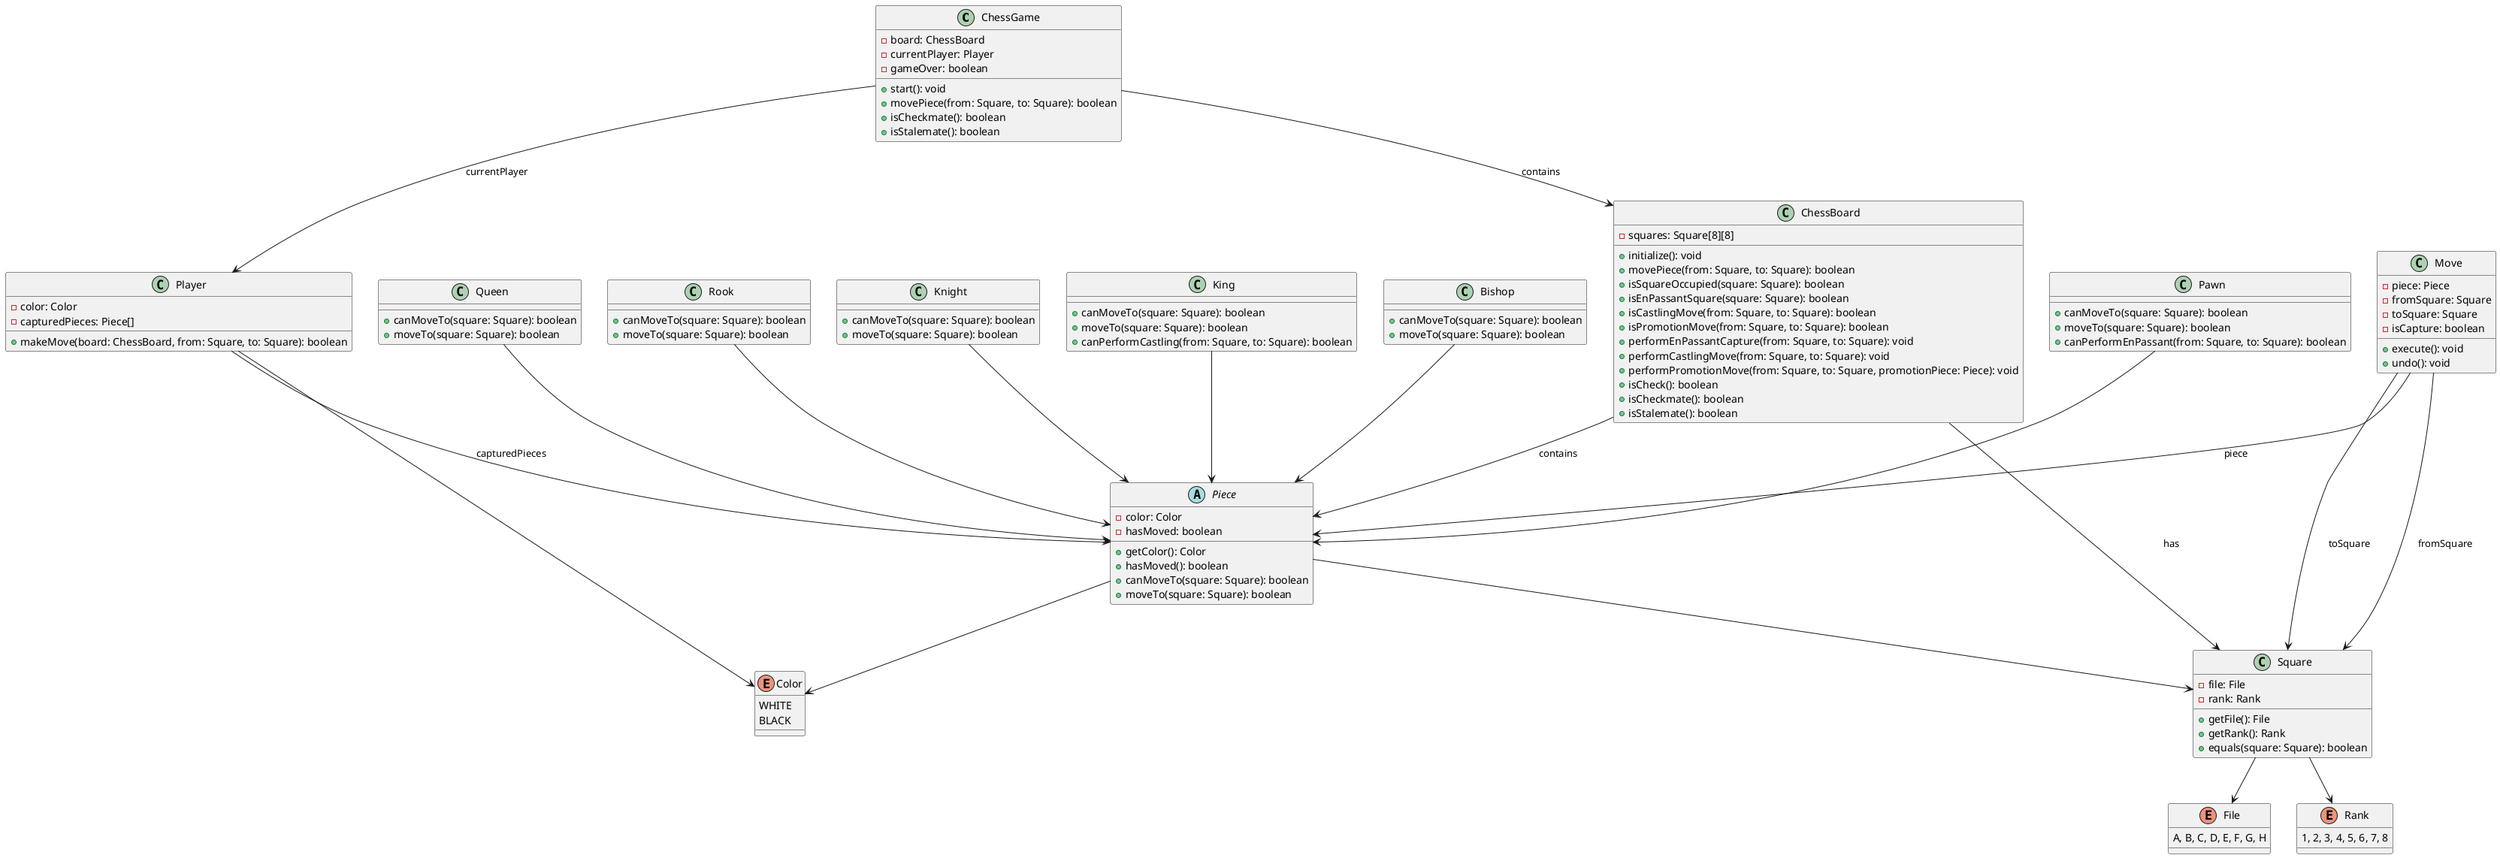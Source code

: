 @startuml

class ChessGame {
    - board: ChessBoard
    - currentPlayer: Player
    - gameOver: boolean
    + start(): void
    + movePiece(from: Square, to: Square): boolean
    + isCheckmate(): boolean
    + isStalemate(): boolean
}

class ChessBoard {
    - squares: Square[8][8]
    + initialize(): void
    + movePiece(from: Square, to: Square): boolean
    + isSquareOccupied(square: Square): boolean
    + isEnPassantSquare(square: Square): boolean
    + isCastlingMove(from: Square, to: Square): boolean
    + isPromotionMove(from: Square, to: Square): boolean
    + performEnPassantCapture(from: Square, to: Square): void
    + performCastlingMove(from: Square, to: Square): void
    + performPromotionMove(from: Square, to: Square, promotionPiece: Piece): void
    + isCheck(): boolean
    + isCheckmate(): boolean
    + isStalemate(): boolean
}

class Square {
    - file: File
    - rank: Rank
    + getFile(): File
    + getRank(): Rank
    + equals(square: Square): boolean
}

enum Color {
    WHITE
    BLACK
}

enum File {
    A, B, C, D, E, F, G, H
}

enum Rank {
    1, 2, 3, 4, 5, 6, 7, 8
}

abstract class Piece {
    - color: Color
    - hasMoved: boolean
    + getColor(): Color
    + hasMoved(): boolean
    + canMoveTo(square: Square): boolean
    + moveTo(square: Square): boolean
}

class Pawn {
    + canMoveTo(square: Square): boolean
    + moveTo(square: Square): boolean
    + canPerformEnPassant(from: Square, to: Square): boolean
}

class Rook {
    + canMoveTo(square: Square): boolean
    + moveTo(square: Square): boolean
}

class Knight {
    + canMoveTo(square: Square): boolean
    + moveTo(square: Square): boolean
}

class Bishop {
    + canMoveTo(square: Square): boolean
    + moveTo(square: Square): boolean
}

class Queen {
    + canMoveTo(square: Square): boolean
    + moveTo(square: Square): boolean
}

class King {
    + canMoveTo(square: Square): boolean
    + moveTo(square: Square): boolean
    + canPerformCastling(from: Square, to: Square): boolean
}

class Player {
    - color: Color
    - capturedPieces: Piece[]
    + makeMove(board: ChessBoard, from: Square, to: Square): boolean
}

class Move {
    - piece: Piece
    - fromSquare: Square
    - toSquare: Square
    - isCapture: boolean
    + execute(): void
    + undo(): void
}

ChessGame --> ChessBoard: contains
ChessGame --> Player: currentPlayer
ChessBoard --> Square: has
ChessBoard --> Piece: contains
Square --> File
Square --> Rank
Piece --> Color
Piece --> Square
Pawn --> Piece
Rook --> Piece
Knight --> Piece
Bishop --> Piece
Queen --> Piece
King --> Piece
Player --> Color
Player --> Piece: capturedPieces
Move --> Piece: piece
Move --> Square: fromSquare
Move --> Square: toSquare

@enduml